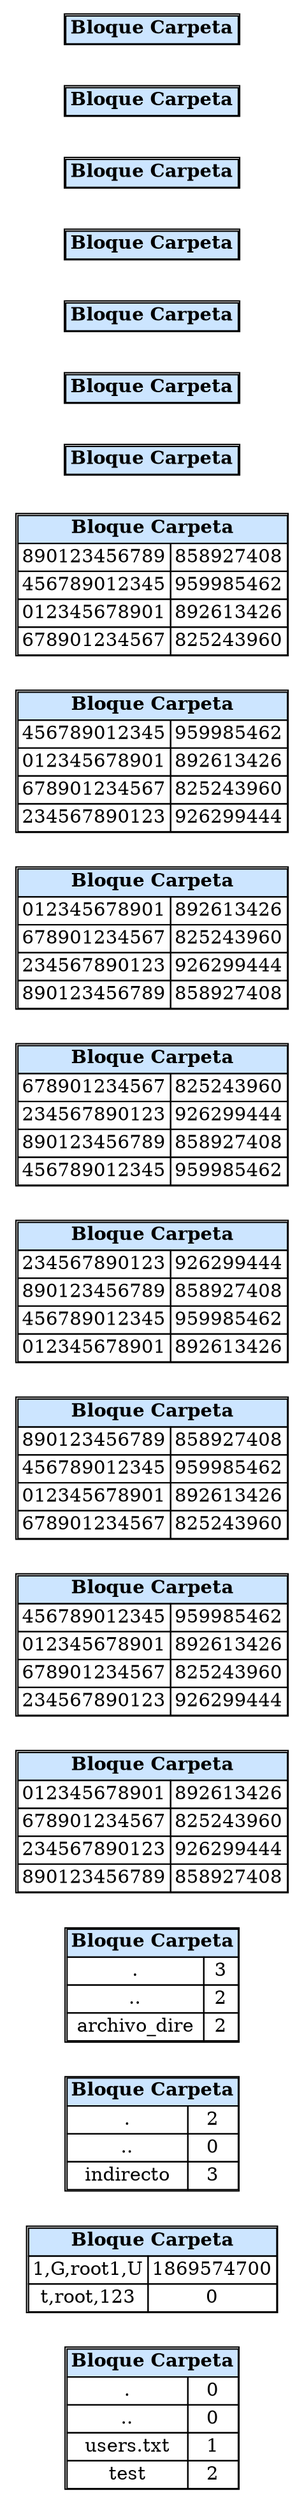 digraph Bloques {
rankdir=LR;
node [shape=plaintext];
block0 [label=<
<table border='1' cellborder='1' cellspacing='0'>
<tr><td colspan='2' bgcolor='#CCE5FF'><b>Bloque Carpeta</b></td></tr>
<tr><td>.</td><td>0</td></tr>
<tr><td>..</td><td>0</td></tr>
<tr><td>users.txt</td><td>1</td></tr>
<tr><td>test</td><td>2</td></tr>
</table>>];
block1 [label=<
<table border='1' cellborder='1' cellspacing='0'>
<tr><td colspan='2' bgcolor='#CCE5FF'><b>Bloque Carpeta</b></td></tr>
<tr><td>1,G,root
1,U</td><td>1869574700</td></tr>
<tr><td>t,root,123
</td><td>0</td></tr>
</table>>];
block2 [label=<
<table border='1' cellborder='1' cellspacing='0'>
<tr><td colspan='2' bgcolor='#CCE5FF'><b>Bloque Carpeta</b></td></tr>
<tr><td>.</td><td>2</td></tr>
<tr><td>..</td><td>0</td></tr>
<tr><td>indirecto</td><td>3</td></tr>
</table>>];
block3 [label=<
<table border='1' cellborder='1' cellspacing='0'>
<tr><td colspan='2' bgcolor='#CCE5FF'><b>Bloque Carpeta</b></td></tr>
<tr><td>.</td><td>3</td></tr>
<tr><td>..</td><td>2</td></tr>
<tr><td>archivo_dire</td><td>2</td></tr>
</table>>];
block4 [label=<
<table border='1' cellborder='1' cellspacing='0'>
<tr><td colspan='2' bgcolor='#CCE5FF'><b>Bloque Carpeta</b></td></tr>
<tr><td>012345678901</td><td>892613426</td></tr>
<tr><td>678901234567</td><td>825243960</td></tr>
<tr><td>234567890123</td><td>926299444</td></tr>
<tr><td>890123456789</td><td>858927408</td></tr>
</table>>];
block5 [label=<
<table border='1' cellborder='1' cellspacing='0'>
<tr><td colspan='2' bgcolor='#CCE5FF'><b>Bloque Carpeta</b></td></tr>
<tr><td>456789012345</td><td>959985462</td></tr>
<tr><td>012345678901</td><td>892613426</td></tr>
<tr><td>678901234567</td><td>825243960</td></tr>
<tr><td>234567890123</td><td>926299444</td></tr>
</table>>];
block6 [label=<
<table border='1' cellborder='1' cellspacing='0'>
<tr><td colspan='2' bgcolor='#CCE5FF'><b>Bloque Carpeta</b></td></tr>
<tr><td>890123456789</td><td>858927408</td></tr>
<tr><td>456789012345</td><td>959985462</td></tr>
<tr><td>012345678901</td><td>892613426</td></tr>
<tr><td>678901234567</td><td>825243960</td></tr>
</table>>];
block7 [label=<
<table border='1' cellborder='1' cellspacing='0'>
<tr><td colspan='2' bgcolor='#CCE5FF'><b>Bloque Carpeta</b></td></tr>
<tr><td>234567890123</td><td>926299444</td></tr>
<tr><td>890123456789</td><td>858927408</td></tr>
<tr><td>456789012345</td><td>959985462</td></tr>
<tr><td>012345678901</td><td>892613426</td></tr>
</table>>];
block8 [label=<
<table border='1' cellborder='1' cellspacing='0'>
<tr><td colspan='2' bgcolor='#CCE5FF'><b>Bloque Carpeta</b></td></tr>
<tr><td>678901234567</td><td>825243960</td></tr>
<tr><td>234567890123</td><td>926299444</td></tr>
<tr><td>890123456789</td><td>858927408</td></tr>
<tr><td>456789012345</td><td>959985462</td></tr>
</table>>];
block9 [label=<
<table border='1' cellborder='1' cellspacing='0'>
<tr><td colspan='2' bgcolor='#CCE5FF'><b>Bloque Carpeta</b></td></tr>
<tr><td>012345678901</td><td>892613426</td></tr>
<tr><td>678901234567</td><td>825243960</td></tr>
<tr><td>234567890123</td><td>926299444</td></tr>
<tr><td>890123456789</td><td>858927408</td></tr>
</table>>];
block10 [label=<
<table border='1' cellborder='1' cellspacing='0'>
<tr><td colspan='2' bgcolor='#CCE5FF'><b>Bloque Carpeta</b></td></tr>
<tr><td>456789012345</td><td>959985462</td></tr>
<tr><td>012345678901</td><td>892613426</td></tr>
<tr><td>678901234567</td><td>825243960</td></tr>
<tr><td>234567890123</td><td>926299444</td></tr>
</table>>];
block11 [label=<
<table border='1' cellborder='1' cellspacing='0'>
<tr><td colspan='2' bgcolor='#CCE5FF'><b>Bloque Carpeta</b></td></tr>
<tr><td>890123456789</td><td>858927408</td></tr>
<tr><td>456789012345</td><td>959985462</td></tr>
<tr><td>012345678901</td><td>892613426</td></tr>
<tr><td>678901234567</td><td>825243960</td></tr>
</table>>];
block393127 [label=<
<table border='1' cellborder='1' cellspacing='0'>
<tr><td colspan='2' bgcolor='#CCE5FF'><b>Bloque Carpeta</b></td></tr>
</table>>];
block393139 [label=<
<table border='1' cellborder='1' cellspacing='0'>
<tr><td colspan='2' bgcolor='#CCE5FF'><b>Bloque Carpeta</b></td></tr>
</table>>];
block393173 [label=<
<table border='1' cellborder='1' cellspacing='0'>
<tr><td colspan='2' bgcolor='#CCE5FF'><b>Bloque Carpeta</b></td></tr>
</table>>];
block393197 [label=<
<table border='1' cellborder='1' cellspacing='0'>
<tr><td colspan='2' bgcolor='#CCE5FF'><b>Bloque Carpeta</b></td></tr>
</table>>];
block393198 [label=<
<table border='1' cellborder='1' cellspacing='0'>
<tr><td colspan='2' bgcolor='#CCE5FF'><b>Bloque Carpeta</b></td></tr>
</table>>];
block393202 [label=<
<table border='1' cellborder='1' cellspacing='0'>
<tr><td colspan='2' bgcolor='#CCE5FF'><b>Bloque Carpeta</b></td></tr>
</table>>];
block393212 [label=<
<table border='1' cellborder='1' cellspacing='0'>
<tr><td colspan='2' bgcolor='#CCE5FF'><b>Bloque Carpeta</b></td></tr>
</table>>];
}
